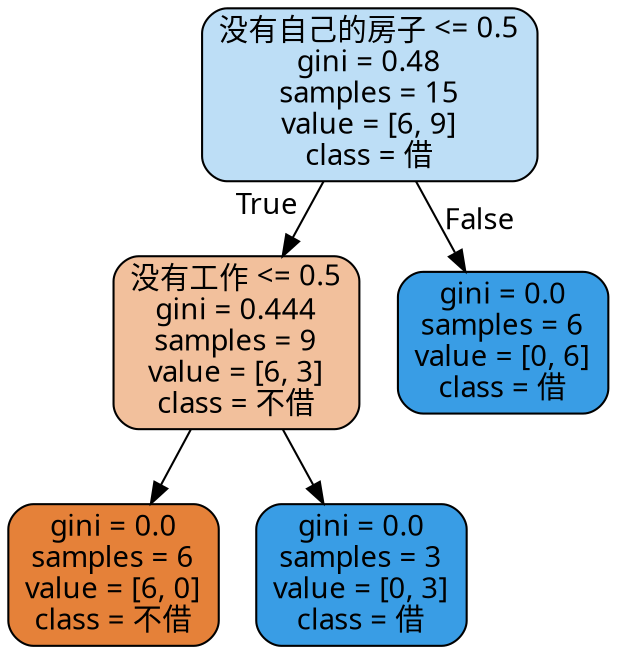 digraph Tree {
node [shape=box, style="filled, rounded", color="black", fontname="Microsoft YaHei"] ;
edge [fontname="Microsoft YaHei"] ;
0 [label="没有自己的房子 <= 0.5\ngini = 0.48\nsamples = 15\nvalue = [6, 9]\nclass = 借", fillcolor="#bddef6"] ;
1 [label="没有工作 <= 0.5\ngini = 0.444\nsamples = 9\nvalue = [6, 3]\nclass = 不借", fillcolor="#f2c09c"] ;
0 -> 1 [labeldistance=2.5, labelangle=45, headlabel="True"] ;
2 [label="gini = 0.0\nsamples = 6\nvalue = [6, 0]\nclass = 不借", fillcolor="#e58139"] ;
1 -> 2 ;
3 [label="gini = 0.0\nsamples = 3\nvalue = [0, 3]\nclass = 借", fillcolor="#399de5"] ;
1 -> 3 ;
4 [label="gini = 0.0\nsamples = 6\nvalue = [0, 6]\nclass = 借", fillcolor="#399de5"] ;
0 -> 4 [labeldistance=2.5, labelangle=-45, headlabel="False"] ;
}